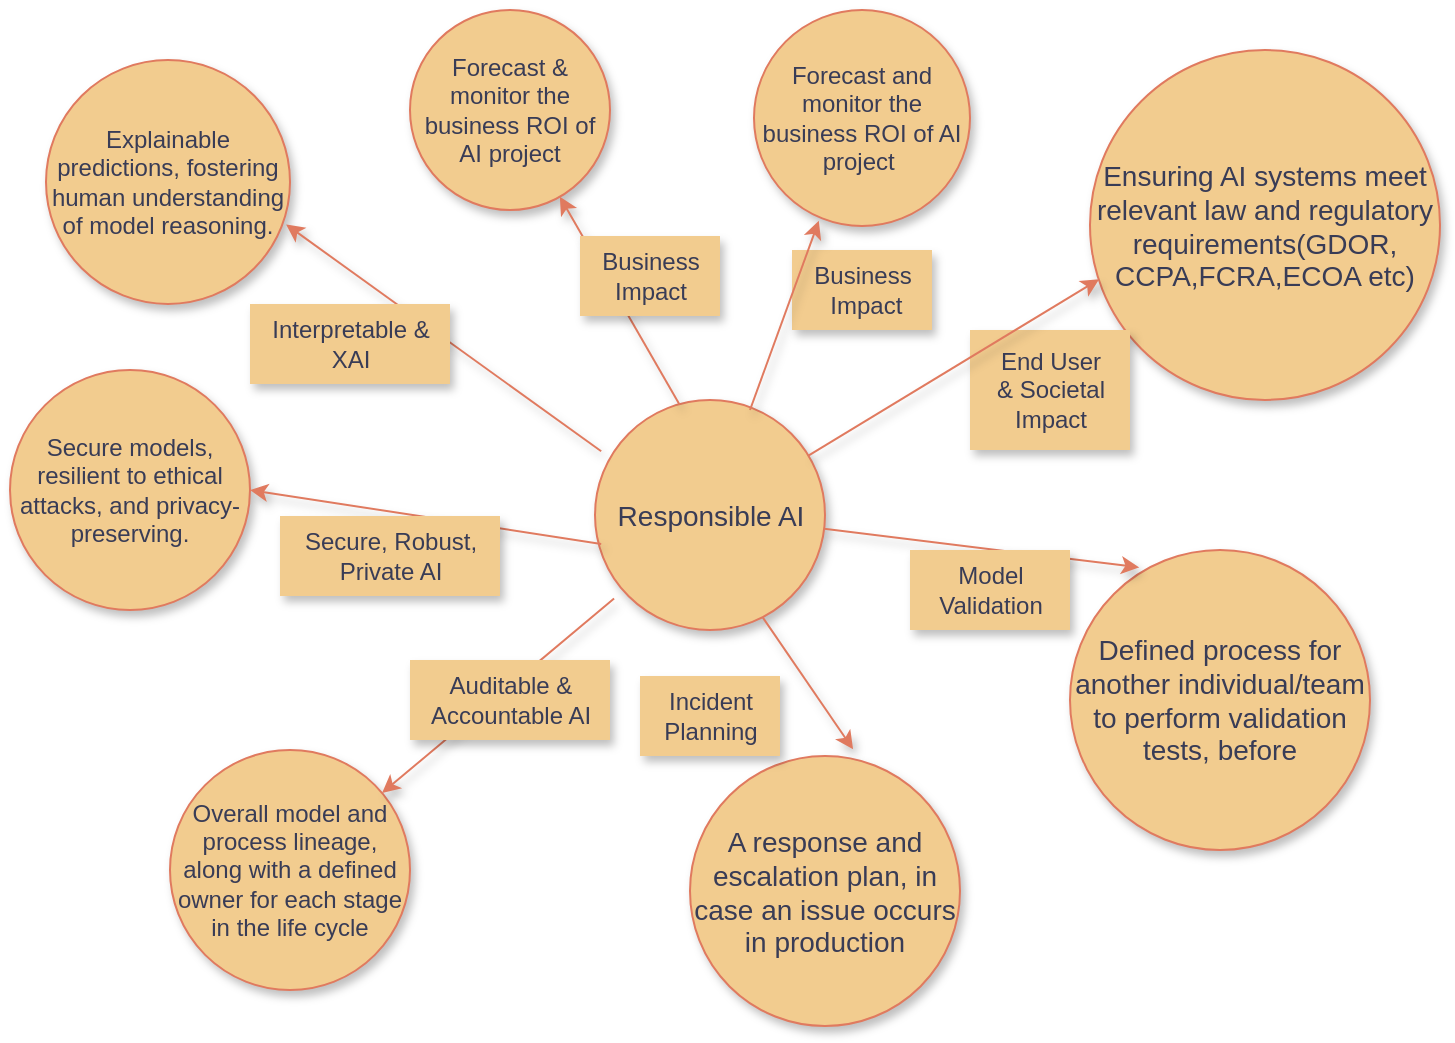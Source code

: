 <mxfile version="21.2.3" type="github">
  <diagram name="Page-1" id="ed3LDIdUd3-jLxdzLCWA">
    <mxGraphModel dx="1050" dy="541" grid="1" gridSize="10" guides="1" tooltips="1" connect="1" arrows="1" fold="1" page="1" pageScale="1" pageWidth="850" pageHeight="1100" math="0" shadow="0">
      <root>
        <mxCell id="0" />
        <mxCell id="1" parent="0" />
        <mxCell id="XNffQYH5VyazZpHNx43d-1" value="&lt;font style=&quot;font-size: 14px;&quot;&gt;Responsible AI&lt;/font&gt;" style="ellipse;whiteSpace=wrap;html=1;aspect=fixed;shadow=1;fillColor=#F2CC8F;labelBackgroundColor=none;strokeColor=#E07A5F;fontColor=#393C56;" vertex="1" parent="1">
          <mxGeometry x="352.5" y="205" width="115" height="115" as="geometry" />
        </mxCell>
        <mxCell id="XNffQYH5VyazZpHNx43d-2" value="Forecast and monitor the business ROI of AI project&amp;nbsp;" style="ellipse;whiteSpace=wrap;html=1;aspect=fixed;shadow=1;fillColor=#F2CC8F;labelBackgroundColor=none;strokeColor=#E07A5F;fontColor=#393C56;" vertex="1" parent="1">
          <mxGeometry x="432" y="10" width="108" height="108" as="geometry" />
        </mxCell>
        <mxCell id="XNffQYH5VyazZpHNx43d-4" value="Business&lt;br&gt;&amp;nbsp;Impact" style="text;html=1;align=center;verticalAlign=middle;resizable=0;points=[];autosize=1;strokeColor=none;fillColor=#F2CC8F;rotation=0;shadow=1;labelBackgroundColor=none;fontColor=#393C56;" vertex="1" parent="1">
          <mxGeometry x="451" y="130" width="70" height="40" as="geometry" />
        </mxCell>
        <mxCell id="XNffQYH5VyazZpHNx43d-5" value="&lt;font style=&quot;font-size: 14px;&quot;&gt;Ensuring AI systems meet relevant law and regulatory requirements(GDOR,&lt;br&gt;CCPA,FCRA,ECOA etc)&lt;br&gt;&lt;/font&gt;" style="ellipse;whiteSpace=wrap;html=1;aspect=fixed;shadow=1;fillColor=#F2CC8F;labelBackgroundColor=none;strokeColor=#E07A5F;fontColor=#393C56;" vertex="1" parent="1">
          <mxGeometry x="600" y="30" width="175" height="175" as="geometry" />
        </mxCell>
        <mxCell id="XNffQYH5VyazZpHNx43d-7" value="&lt;span style=&quot;font-size: 14px;&quot;&gt;Defined process for another individual/team to perform validation tests, before&lt;/span&gt;" style="ellipse;whiteSpace=wrap;html=1;aspect=fixed;shadow=1;fillColor=#F2CC8F;labelBackgroundColor=none;strokeColor=#E07A5F;fontColor=#393C56;" vertex="1" parent="1">
          <mxGeometry x="590" y="280" width="150" height="150" as="geometry" />
        </mxCell>
        <mxCell id="XNffQYH5VyazZpHNx43d-9" value="End User&lt;br&gt;&amp;amp; Societal &lt;br&gt;Impact" style="text;html=1;align=center;verticalAlign=middle;resizable=0;points=[];autosize=1;strokeColor=none;fillColor=#F2CC8F;rotation=0;shadow=1;labelBackgroundColor=none;fontColor=#393C56;" vertex="1" parent="1">
          <mxGeometry x="540" y="170" width="80" height="60" as="geometry" />
        </mxCell>
        <mxCell id="XNffQYH5VyazZpHNx43d-10" value="&lt;font style=&quot;font-size: 14px;&quot;&gt;A response and escalation plan, in case an issue occurs in production&lt;/font&gt;" style="ellipse;whiteSpace=wrap;html=1;aspect=fixed;shadow=1;fillColor=#F2CC8F;labelBackgroundColor=none;strokeColor=#E07A5F;fontColor=#393C56;" vertex="1" parent="1">
          <mxGeometry x="400" y="383" width="135" height="135" as="geometry" />
        </mxCell>
        <mxCell id="XNffQYH5VyazZpHNx43d-12" value="" style="endArrow=classic;html=1;rounded=0;entryX=0.231;entryY=0.058;entryDx=0;entryDy=0;entryPerimeter=0;shadow=1;fillColor=#F2CC8F;labelBackgroundColor=none;strokeColor=#E07A5F;fontColor=default;" edge="1" parent="1" source="XNffQYH5VyazZpHNx43d-1" target="XNffQYH5VyazZpHNx43d-7">
          <mxGeometry width="50" height="50" relative="1" as="geometry">
            <mxPoint x="510" y="390" as="sourcePoint" />
            <mxPoint x="560" y="340" as="targetPoint" />
          </mxGeometry>
        </mxCell>
        <mxCell id="XNffQYH5VyazZpHNx43d-13" value="" style="endArrow=classic;html=1;rounded=0;entryX=0.026;entryY=0.655;entryDx=0;entryDy=0;entryPerimeter=0;shadow=1;fillColor=#F2CC8F;labelBackgroundColor=none;strokeColor=#E07A5F;fontColor=default;" edge="1" parent="1" source="XNffQYH5VyazZpHNx43d-1" target="XNffQYH5VyazZpHNx43d-5">
          <mxGeometry width="50" height="50" relative="1" as="geometry">
            <mxPoint x="490" y="230" as="sourcePoint" />
            <mxPoint x="540" y="180" as="targetPoint" />
          </mxGeometry>
        </mxCell>
        <mxCell id="XNffQYH5VyazZpHNx43d-14" value="" style="endArrow=classic;html=1;rounded=0;entryX=0.604;entryY=-0.025;entryDx=0;entryDy=0;entryPerimeter=0;exitX=0.73;exitY=0.946;exitDx=0;exitDy=0;exitPerimeter=0;shadow=1;fillColor=#F2CC8F;labelBackgroundColor=none;strokeColor=#E07A5F;fontColor=default;" edge="1" parent="1" source="XNffQYH5VyazZpHNx43d-1" target="XNffQYH5VyazZpHNx43d-10">
          <mxGeometry width="50" height="50" relative="1" as="geometry">
            <mxPoint x="440" y="320" as="sourcePoint" />
            <mxPoint x="490" y="270" as="targetPoint" />
          </mxGeometry>
        </mxCell>
        <mxCell id="XNffQYH5VyazZpHNx43d-15" value="Model &lt;br&gt;Validation" style="text;html=1;align=center;verticalAlign=middle;resizable=0;points=[];autosize=1;strokeColor=none;fillColor=#F2CC8F;shadow=1;labelBackgroundColor=none;fontColor=#393C56;" vertex="1" parent="1">
          <mxGeometry x="510" y="280" width="80" height="40" as="geometry" />
        </mxCell>
        <mxCell id="XNffQYH5VyazZpHNx43d-16" value="Incident&lt;br&gt;Planning" style="text;html=1;align=center;verticalAlign=middle;resizable=0;points=[];autosize=1;strokeColor=none;fillColor=#F2CC8F;shadow=1;labelBackgroundColor=none;fontColor=#393C56;" vertex="1" parent="1">
          <mxGeometry x="375" y="343" width="70" height="40" as="geometry" />
        </mxCell>
        <mxCell id="XNffQYH5VyazZpHNx43d-17" value="Overall model and process lineage, along with a defined owner for each stage in the life cycle" style="ellipse;whiteSpace=wrap;html=1;aspect=fixed;shadow=1;fillColor=#F2CC8F;labelBackgroundColor=none;strokeColor=#E07A5F;fontColor=#393C56;" vertex="1" parent="1">
          <mxGeometry x="140" y="380" width="120" height="120" as="geometry" />
        </mxCell>
        <mxCell id="XNffQYH5VyazZpHNx43d-18" value="Secure models, resilient to ethical attacks, and privacy-preserving." style="ellipse;whiteSpace=wrap;html=1;aspect=fixed;shadow=1;fillColor=#F2CC8F;labelBackgroundColor=none;strokeColor=#E07A5F;fontColor=#393C56;" vertex="1" parent="1">
          <mxGeometry x="60" y="190" width="120" height="120" as="geometry" />
        </mxCell>
        <mxCell id="XNffQYH5VyazZpHNx43d-19" value="Explainable predictions, fostering human understanding of model reasoning." style="ellipse;whiteSpace=wrap;html=1;aspect=fixed;shadow=1;fillColor=#F2CC8F;labelBackgroundColor=none;strokeColor=#E07A5F;fontColor=#393C56;" vertex="1" parent="1">
          <mxGeometry x="78" y="35" width="122" height="122" as="geometry" />
        </mxCell>
        <mxCell id="XNffQYH5VyazZpHNx43d-20" value="Forecast &amp;amp; monitor the business ROI of AI project" style="ellipse;whiteSpace=wrap;html=1;aspect=fixed;shadow=1;fillColor=#F2CC8F;labelBackgroundColor=none;strokeColor=#E07A5F;fontColor=#393C56;" vertex="1" parent="1">
          <mxGeometry x="260" y="10" width="100" height="100" as="geometry" />
        </mxCell>
        <mxCell id="XNffQYH5VyazZpHNx43d-21" value="" style="endArrow=classic;html=1;rounded=0;entryX=0.3;entryY=0.976;entryDx=0;entryDy=0;entryPerimeter=0;shadow=1;fillColor=#F2CC8F;labelBackgroundColor=none;strokeColor=#E07A5F;fontColor=default;" edge="1" parent="1" target="XNffQYH5VyazZpHNx43d-2">
          <mxGeometry width="50" height="50" relative="1" as="geometry">
            <mxPoint x="430" y="210" as="sourcePoint" />
            <mxPoint x="480" y="160" as="targetPoint" />
          </mxGeometry>
        </mxCell>
        <mxCell id="XNffQYH5VyazZpHNx43d-22" value="" style="endArrow=classic;html=1;rounded=0;exitX=0.368;exitY=0.021;exitDx=0;exitDy=0;exitPerimeter=0;shadow=1;fillColor=#F2CC8F;labelBackgroundColor=none;strokeColor=#E07A5F;fontColor=default;" edge="1" parent="1" source="XNffQYH5VyazZpHNx43d-1" target="XNffQYH5VyazZpHNx43d-20">
          <mxGeometry width="50" height="50" relative="1" as="geometry">
            <mxPoint x="370" y="220" as="sourcePoint" />
            <mxPoint x="420" y="170" as="targetPoint" />
          </mxGeometry>
        </mxCell>
        <mxCell id="XNffQYH5VyazZpHNx43d-23" value="" style="endArrow=classic;html=1;rounded=0;entryX=0.984;entryY=0.674;entryDx=0;entryDy=0;entryPerimeter=0;exitX=0.027;exitY=0.223;exitDx=0;exitDy=0;exitPerimeter=0;shadow=1;fillColor=#F2CC8F;labelBackgroundColor=none;strokeColor=#E07A5F;fontColor=default;" edge="1" parent="1" source="XNffQYH5VyazZpHNx43d-1" target="XNffQYH5VyazZpHNx43d-19">
          <mxGeometry width="50" height="50" relative="1" as="geometry">
            <mxPoint x="270" y="230" as="sourcePoint" />
            <mxPoint x="180" y="140" as="targetPoint" />
          </mxGeometry>
        </mxCell>
        <mxCell id="XNffQYH5VyazZpHNx43d-24" value="" style="endArrow=classic;html=1;rounded=0;entryX=1;entryY=0.5;entryDx=0;entryDy=0;exitX=0.027;exitY=0.626;exitDx=0;exitDy=0;exitPerimeter=0;shadow=1;fillColor=#F2CC8F;labelBackgroundColor=none;strokeColor=#E07A5F;fontColor=default;" edge="1" parent="1" source="XNffQYH5VyazZpHNx43d-1" target="XNffQYH5VyazZpHNx43d-18">
          <mxGeometry width="50" height="50" relative="1" as="geometry">
            <mxPoint x="250" y="300" as="sourcePoint" />
            <mxPoint x="300" y="250" as="targetPoint" />
          </mxGeometry>
        </mxCell>
        <mxCell id="XNffQYH5VyazZpHNx43d-25" value="" style="endArrow=classic;html=1;rounded=0;exitX=0.083;exitY=0.863;exitDx=0;exitDy=0;exitPerimeter=0;shadow=1;fillColor=#F2CC8F;labelBackgroundColor=none;strokeColor=#E07A5F;fontColor=default;" edge="1" parent="1" source="XNffQYH5VyazZpHNx43d-1" target="XNffQYH5VyazZpHNx43d-17">
          <mxGeometry width="50" height="50" relative="1" as="geometry">
            <mxPoint x="270" y="360" as="sourcePoint" />
            <mxPoint x="320" y="310" as="targetPoint" />
          </mxGeometry>
        </mxCell>
        <mxCell id="XNffQYH5VyazZpHNx43d-26" value="Business&lt;br&gt;Impact" style="text;html=1;align=center;verticalAlign=middle;resizable=0;points=[];autosize=1;strokeColor=none;fillColor=#F2CC8F;shadow=1;labelBackgroundColor=none;fontColor=#393C56;" vertex="1" parent="1">
          <mxGeometry x="345" y="123" width="70" height="40" as="geometry" />
        </mxCell>
        <mxCell id="XNffQYH5VyazZpHNx43d-27" value="Interpretable &amp;amp; &lt;br&gt;XAI" style="text;html=1;align=center;verticalAlign=middle;resizable=0;points=[];autosize=1;strokeColor=none;fillColor=#F2CC8F;shadow=1;labelBackgroundColor=none;fontColor=#393C56;" vertex="1" parent="1">
          <mxGeometry x="180" y="157" width="100" height="40" as="geometry" />
        </mxCell>
        <mxCell id="XNffQYH5VyazZpHNx43d-28" value="Secure, Robust, &lt;br&gt;Private AI" style="text;html=1;align=center;verticalAlign=middle;resizable=0;points=[];autosize=1;strokeColor=none;fillColor=#F2CC8F;shadow=1;labelBackgroundColor=none;fontColor=#393C56;" vertex="1" parent="1">
          <mxGeometry x="195" y="263" width="110" height="40" as="geometry" />
        </mxCell>
        <mxCell id="XNffQYH5VyazZpHNx43d-29" value="Auditable &amp;amp; &lt;br&gt;Accountable AI" style="text;html=1;align=center;verticalAlign=middle;resizable=0;points=[];autosize=1;strokeColor=none;fillColor=#F2CC8F;shadow=1;labelBackgroundColor=none;fontColor=#393C56;" vertex="1" parent="1">
          <mxGeometry x="260" y="335" width="100" height="40" as="geometry" />
        </mxCell>
      </root>
    </mxGraphModel>
  </diagram>
</mxfile>
